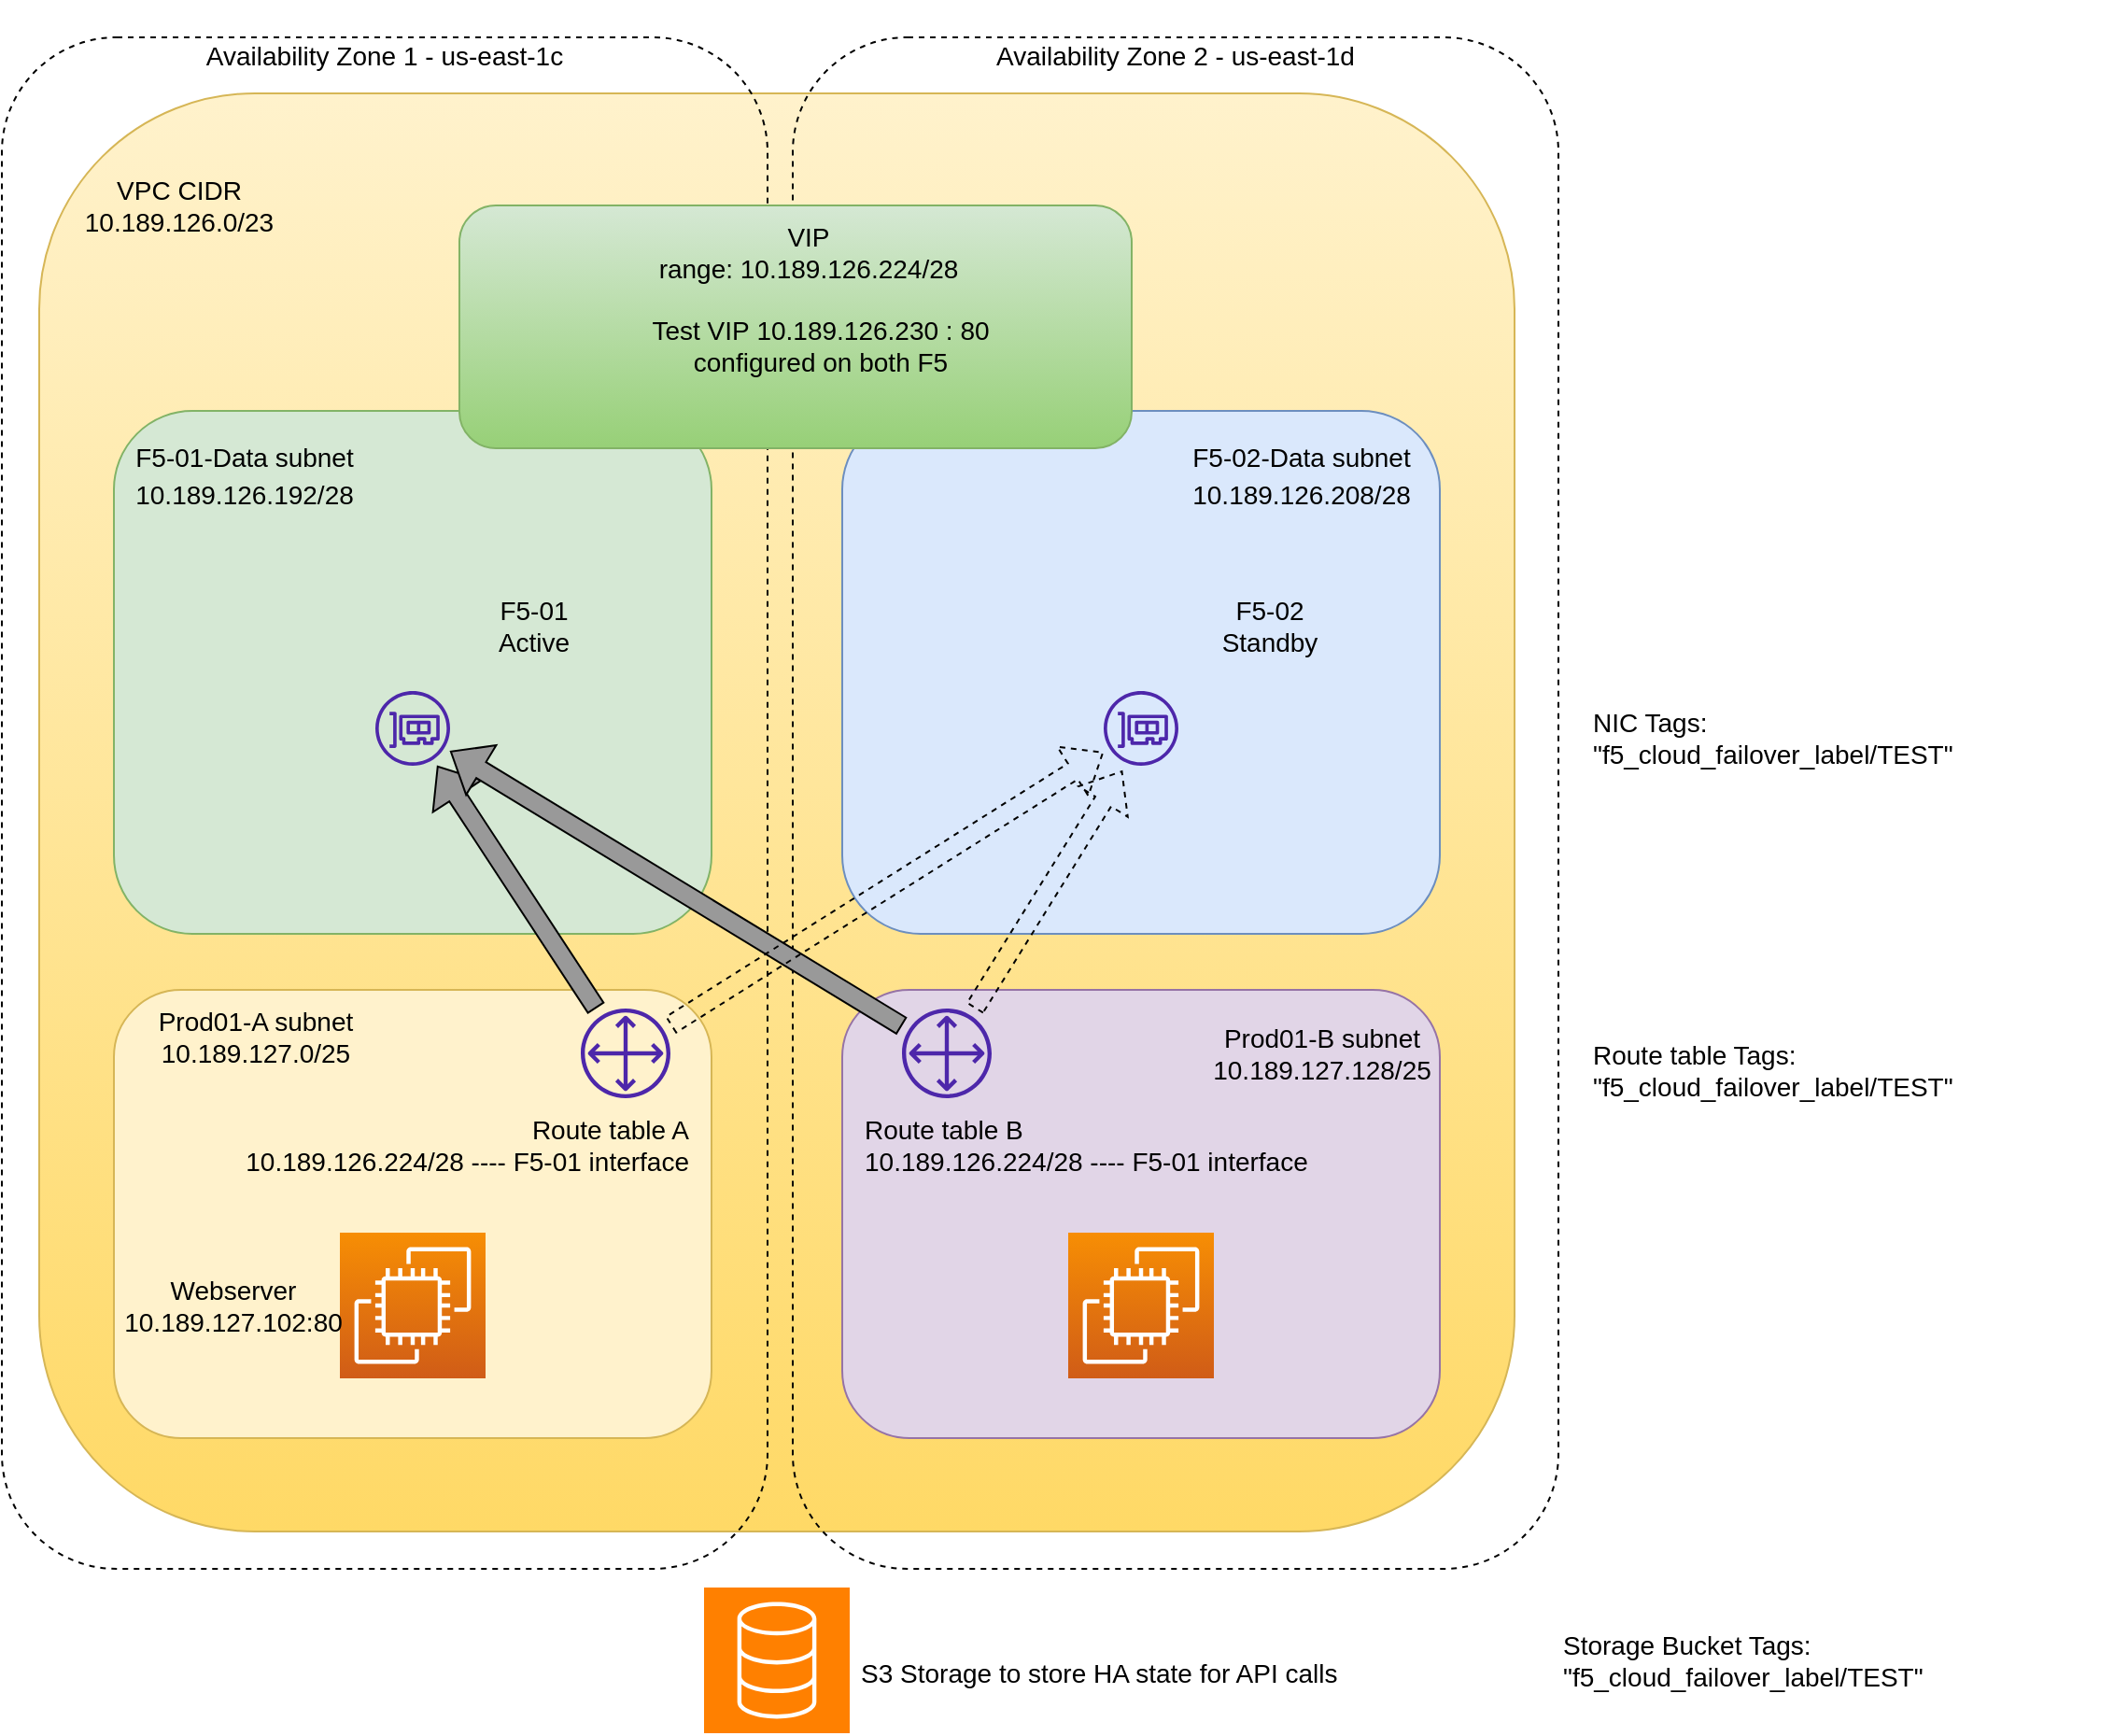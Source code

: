 <mxfile version="18.1.3" type="github" pages="3"><diagram id="JjJ53MiCdJxSSYkvDLQA" name="AWS"><mxGraphModel dx="1044" dy="674" grid="1" gridSize="10" guides="1" tooltips="1" connect="1" arrows="1" fold="1" page="1" pageScale="1" pageWidth="827" pageHeight="1169" math="0" shadow="0"><root><mxCell id="0"/><mxCell id="1" parent="0"/><mxCell id="XkcrGUVrdEuXMTp1IAu6-1" value="" style="rounded=1;whiteSpace=wrap;html=1;fillColor=#fff2cc;gradientColor=#ffd966;strokeColor=#d6b656;" parent="1" vertex="1"><mxGeometry x="110" y="140" width="790" height="770" as="geometry"/></mxCell><mxCell id="I1yan4B-u8_rGWCB0uu5-12" value="" style="rounded=1;whiteSpace=wrap;html=1;fillColor=none;gradientColor=none;dashed=1;" parent="1" vertex="1"><mxGeometry x="513.5" y="110" width="410" height="820" as="geometry"/></mxCell><mxCell id="I1yan4B-u8_rGWCB0uu5-11" value="" style="rounded=1;whiteSpace=wrap;html=1;fillColor=none;gradientColor=none;dashed=1;" parent="1" vertex="1"><mxGeometry x="90" y="110" width="410" height="820" as="geometry"/></mxCell><mxCell id="I1yan4B-u8_rGWCB0uu5-1" value="" style="rounded=1;whiteSpace=wrap;html=1;fillColor=#fff2cc;strokeColor=#d6b656;" parent="1" vertex="1"><mxGeometry x="150" y="620" width="320" height="240" as="geometry"/></mxCell><mxCell id="XkcrGUVrdEuXMTp1IAu6-2" value="" style="rounded=1;whiteSpace=wrap;html=1;fillColor=#d5e8d4;strokeColor=#82b366;" parent="1" vertex="1"><mxGeometry x="150" y="310" width="320" height="280" as="geometry"/></mxCell><mxCell id="XkcrGUVrdEuXMTp1IAu6-3" value="" style="rounded=1;whiteSpace=wrap;html=1;fillColor=#dae8fc;strokeColor=#6c8ebf;" parent="1" vertex="1"><mxGeometry x="540" y="310" width="320" height="280" as="geometry"/></mxCell><mxCell id="XkcrGUVrdEuXMTp1IAu6-24" value="" style="rounded=1;whiteSpace=wrap;html=1;fillColor=#d5e8d4;strokeColor=#82b366;gradientColor=#97d077;" parent="1" vertex="1"><mxGeometry x="335" y="200" width="360" height="130" as="geometry"/></mxCell><mxCell id="XkcrGUVrdEuXMTp1IAu6-9" value="F5-01-Data subnet" style="text;html=1;strokeColor=none;fillColor=none;align=center;verticalAlign=middle;whiteSpace=wrap;rounded=0;fontSize=14;" parent="1" vertex="1"><mxGeometry x="160" y="320" width="120" height="30" as="geometry"/></mxCell><mxCell id="XkcrGUVrdEuXMTp1IAu6-11" value="10.189.126.208/28" style="text;html=1;strokeColor=none;fillColor=none;align=center;verticalAlign=middle;whiteSpace=wrap;rounded=0;fontSize=14;" parent="1" vertex="1"><mxGeometry x="756" y="340" width="60" height="30" as="geometry"/></mxCell><mxCell id="XkcrGUVrdEuXMTp1IAu6-12" value="10.189.126.192/28" style="text;html=1;strokeColor=none;fillColor=none;align=center;verticalAlign=middle;whiteSpace=wrap;rounded=0;fontSize=14;" parent="1" vertex="1"><mxGeometry x="178" y="340" width="84" height="30" as="geometry"/></mxCell><mxCell id="XkcrGUVrdEuXMTp1IAu6-17" value="VPC CIDR&lt;br style=&quot;font-size: 14px;&quot;&gt;&lt;span style=&quot;font-size: 14px;&quot;&gt;10.189.126.0/23&lt;/span&gt;" style="text;html=1;strokeColor=none;fillColor=none;align=center;verticalAlign=middle;whiteSpace=wrap;rounded=0;fontSize=14;" parent="1" vertex="1"><mxGeometry x="130" y="170" width="110" height="60" as="geometry"/></mxCell><mxCell id="XkcrGUVrdEuXMTp1IAu6-18" value="F5-01&lt;br style=&quot;font-size: 14px;&quot;&gt;Active" style="text;html=1;strokeColor=none;fillColor=none;align=center;verticalAlign=middle;whiteSpace=wrap;rounded=0;fontSize=14;" parent="1" vertex="1"><mxGeometry x="330" y="410" width="90" height="30" as="geometry"/></mxCell><mxCell id="XkcrGUVrdEuXMTp1IAu6-19" value="F5-02&lt;br style=&quot;font-size: 14px;&quot;&gt;Standby" style="text;html=1;strokeColor=none;fillColor=none;align=center;verticalAlign=middle;whiteSpace=wrap;rounded=0;fontSize=14;" parent="1" vertex="1"><mxGeometry x="724" y="410" width="90" height="30" as="geometry"/></mxCell><mxCell id="XkcrGUVrdEuXMTp1IAu6-22" value="" style="sketch=0;points=[[0,0,0],[0.25,0,0],[0.5,0,0],[0.75,0,0],[1,0,0],[0,1,0],[0.25,1,0],[0.5,1,0],[0.75,1,0],[1,1,0],[0,0.25,0],[0,0.5,0],[0,0.75,0],[1,0.25,0],[1,0.5,0],[1,0.75,0]];outlineConnect=0;fontColor=#232F3E;gradientColor=#F78E04;gradientDirection=north;fillColor=#D05C17;strokeColor=#ffffff;dashed=0;verticalLabelPosition=bottom;verticalAlign=top;align=center;html=1;fontSize=12;fontStyle=0;aspect=fixed;shape=mxgraph.aws4.resourceIcon;resIcon=mxgraph.aws4.ec2;" parent="1" vertex="1"><mxGeometry x="271" y="750" width="78" height="78" as="geometry"/></mxCell><mxCell id="XkcrGUVrdEuXMTp1IAu6-23" value="Webserver&lt;br style=&quot;font-size: 14px;&quot;&gt;10.189.127.102:80" style="text;html=1;strokeColor=none;fillColor=none;align=center;verticalAlign=middle;whiteSpace=wrap;rounded=0;fontSize=14;" parent="1" vertex="1"><mxGeometry x="169" y="774" width="90" height="30" as="geometry"/></mxCell><mxCell id="XkcrGUVrdEuXMTp1IAu6-25" value="VIP range:&amp;nbsp;10.189.126.224/28" style="text;html=1;strokeColor=none;fillColor=none;align=center;verticalAlign=middle;whiteSpace=wrap;rounded=0;fontSize=14;" parent="1" vertex="1"><mxGeometry x="432.5" y="200" width="177.5" height="50" as="geometry"/></mxCell><mxCell id="XkcrGUVrdEuXMTp1IAu6-29" value="" style="sketch=0;outlineConnect=0;fontColor=#232F3E;gradientColor=none;fillColor=#4D27AA;strokeColor=none;dashed=0;verticalLabelPosition=bottom;verticalAlign=top;align=center;html=1;fontSize=12;fontStyle=0;aspect=fixed;pointerEvents=1;shape=mxgraph.aws4.customer_gateway;" parent="1" vertex="1"><mxGeometry x="400" y="630" width="48" height="48" as="geometry"/></mxCell><mxCell id="XkcrGUVrdEuXMTp1IAu6-30" value="" style="sketch=0;outlineConnect=0;fontColor=#232F3E;gradientColor=none;fillColor=#4D27AA;strokeColor=none;dashed=0;verticalLabelPosition=bottom;verticalAlign=top;align=center;html=1;fontSize=12;fontStyle=0;aspect=fixed;pointerEvents=1;shape=mxgraph.aws4.customer_gateway;" parent="1" vertex="1"><mxGeometry x="572" y="740" width="48" height="48" as="geometry"/></mxCell><mxCell id="XkcrGUVrdEuXMTp1IAu6-31" value="" style="sketch=0;outlineConnect=0;fontColor=#232F3E;gradientColor=none;fillColor=#4D27AA;strokeColor=none;dashed=0;verticalLabelPosition=bottom;verticalAlign=top;align=center;html=1;fontSize=12;fontStyle=0;aspect=fixed;pointerEvents=1;shape=mxgraph.aws4.elastic_network_interface;" parent="1" vertex="1"><mxGeometry x="290" y="460" width="40" height="40" as="geometry"/></mxCell><mxCell id="XkcrGUVrdEuXMTp1IAu6-32" value="" style="sketch=0;outlineConnect=0;fontColor=#232F3E;gradientColor=none;fillColor=#4D27AA;strokeColor=none;dashed=0;verticalLabelPosition=bottom;verticalAlign=top;align=center;html=1;fontSize=12;fontStyle=0;aspect=fixed;pointerEvents=1;shape=mxgraph.aws4.elastic_network_interface;" parent="1" vertex="1"><mxGeometry x="680" y="460" width="40" height="40" as="geometry"/></mxCell><mxCell id="I1yan4B-u8_rGWCB0uu5-2" value="" style="rounded=1;whiteSpace=wrap;html=1;fillColor=#e1d5e7;strokeColor=#9673a6;" parent="1" vertex="1"><mxGeometry x="540" y="620" width="320" height="240" as="geometry"/></mxCell><mxCell id="XkcrGUVrdEuXMTp1IAu6-34" value="" style="shape=flexArrow;endArrow=classic;html=1;rounded=0;fillColor=#999999;strokeColor=default;" parent="1" source="XkcrGUVrdEuXMTp1IAu6-29" target="XkcrGUVrdEuXMTp1IAu6-31" edge="1"><mxGeometry width="50" height="50" relative="1" as="geometry"><mxPoint x="280" y="585" as="sourcePoint"/><mxPoint x="330" y="535" as="targetPoint"/></mxGeometry></mxCell><mxCell id="XkcrGUVrdEuXMTp1IAu6-35" value="&lt;div style=&quot;font-size: 14px;&quot;&gt;&lt;span style=&quot;background-color: initial; font-size: 14px;&quot;&gt;Route table B&lt;/span&gt;&lt;/div&gt;&lt;div style=&quot;font-size: 14px;&quot;&gt;&lt;span style=&quot;background-color: initial; font-size: 14px;&quot;&gt;10.189.126.224/28&amp;nbsp;---- F5-01 interface&lt;/span&gt;&lt;/div&gt;" style="text;html=1;strokeColor=none;fillColor=none;align=left;verticalAlign=middle;whiteSpace=wrap;rounded=0;fontSize=14;" parent="1" vertex="1"><mxGeometry x="550" y="688" width="250" height="30" as="geometry"/></mxCell><mxCell id="XkcrGUVrdEuXMTp1IAu6-36" value="" style="shape=flexArrow;endArrow=classic;html=1;rounded=0;fillColor=#999999;strokeColor=default;" parent="1" source="I1yan4B-u8_rGWCB0uu5-6" target="XkcrGUVrdEuXMTp1IAu6-31" edge="1"><mxGeometry width="50" height="50" relative="1" as="geometry"><mxPoint x="460" y="605" as="sourcePoint"/><mxPoint x="484.286" y="520" as="targetPoint"/></mxGeometry></mxCell><mxCell id="XkcrGUVrdEuXMTp1IAu6-37" value="Test VIP&amp;nbsp;10.189.126.230 : 80&lt;br style=&quot;font-size: 14px;&quot;&gt;configured on both F5" style="text;html=1;strokeColor=none;fillColor=none;align=center;verticalAlign=middle;whiteSpace=wrap;rounded=0;fontSize=14;" parent="1" vertex="1"><mxGeometry x="437" y="260" width="183" height="30" as="geometry"/></mxCell><mxCell id="I1yan4B-u8_rGWCB0uu5-3" value="" style="sketch=0;points=[[0,0,0],[0.25,0,0],[0.5,0,0],[0.75,0,0],[1,0,0],[0,1,0],[0.25,1,0],[0.5,1,0],[0.75,1,0],[1,1,0],[0,0.25,0],[0,0.5,0],[0,0.75,0],[1,0.25,0],[1,0.5,0],[1,0.75,0]];outlineConnect=0;fontColor=#232F3E;gradientColor=#F78E04;gradientDirection=north;fillColor=#D05C17;strokeColor=#ffffff;dashed=0;verticalLabelPosition=bottom;verticalAlign=top;align=center;html=1;fontSize=12;fontStyle=0;aspect=fixed;shape=mxgraph.aws4.resourceIcon;resIcon=mxgraph.aws4.ec2;" parent="1" vertex="1"><mxGeometry x="661" y="750" width="78" height="78" as="geometry"/></mxCell><mxCell id="I1yan4B-u8_rGWCB0uu5-5" value="&lt;span style=&quot;font-size: 14px;&quot;&gt;Prod01-A subnet&lt;br style=&quot;font-size: 14px;&quot;&gt;10.189.127.0/25&lt;/span&gt;" style="text;html=1;strokeColor=none;fillColor=none;align=center;verticalAlign=middle;whiteSpace=wrap;rounded=0;fontSize=14;" parent="1" vertex="1"><mxGeometry x="172" y="630" width="108" height="30" as="geometry"/></mxCell><mxCell id="I1yan4B-u8_rGWCB0uu5-6" value="" style="sketch=0;outlineConnect=0;fontColor=#232F3E;gradientColor=none;fillColor=#4D27AA;strokeColor=none;dashed=0;verticalLabelPosition=bottom;verticalAlign=top;align=center;html=1;fontSize=12;fontStyle=0;aspect=fixed;pointerEvents=1;shape=mxgraph.aws4.customer_gateway;" parent="1" vertex="1"><mxGeometry x="572" y="630" width="48" height="48" as="geometry"/></mxCell><mxCell id="I1yan4B-u8_rGWCB0uu5-7" value="&lt;div style=&quot;font-size: 14px;&quot;&gt;&lt;span style=&quot;background-color: initial; font-size: 14px;&quot;&gt;Route table A&lt;/span&gt;&lt;/div&gt;&lt;div style=&quot;font-size: 14px;&quot;&gt;&lt;span style=&quot;background-color: initial; font-size: 14px;&quot;&gt;10.189.126.224/28&amp;nbsp;---- F5-01 interface&lt;/span&gt;&lt;/div&gt;" style="text;html=1;strokeColor=none;fillColor=none;align=right;verticalAlign=middle;whiteSpace=wrap;rounded=0;fontSize=14;" parent="1" vertex="1"><mxGeometry x="220" y="688" width="240" height="30" as="geometry"/></mxCell><mxCell id="I1yan4B-u8_rGWCB0uu5-8" value="&lt;span style=&quot;font-size: 14px;&quot;&gt;Prod01-B subnet&lt;br style=&quot;font-size: 14px;&quot;&gt;10.189.127.128/25&lt;/span&gt;" style="text;html=1;strokeColor=none;fillColor=none;align=center;verticalAlign=middle;whiteSpace=wrap;rounded=0;fontSize=14;" parent="1" vertex="1"><mxGeometry x="748" y="639" width="98" height="30" as="geometry"/></mxCell><mxCell id="I1yan4B-u8_rGWCB0uu5-9" value="" style="sketch=0;points=[[0,0,0],[0.25,0,0],[0.5,0,0],[0.75,0,0],[1,0,0],[0,1,0],[0.25,1,0],[0.5,1,0],[0.75,1,0],[1,1,0],[0,0.25,0],[0,0.5,0],[0,0.75,0],[1,0.25,0],[1,0.5,0],[1,0.75,0]];outlineConnect=0;fontColor=#232F3E;gradientColor=none;gradientDirection=north;fillColor=#FF8000;strokeColor=#ffffff;dashed=0;verticalLabelPosition=bottom;verticalAlign=top;align=center;html=1;fontSize=12;fontStyle=0;aspect=fixed;shape=mxgraph.aws4.resourceIcon;resIcon=mxgraph.aws4.database;" parent="1" vertex="1"><mxGeometry x="466" y="940" width="78" height="78" as="geometry"/></mxCell><mxCell id="I1yan4B-u8_rGWCB0uu5-10" value="S3 Storage to store HA state for API calls" style="text;strokeColor=none;fillColor=none;align=left;verticalAlign=middle;spacingLeft=4;spacingRight=4;overflow=hidden;points=[[0,0.5],[1,0.5]];portConstraint=eastwest;rotatable=0;fontSize=14;" parent="1" vertex="1"><mxGeometry x="544" y="970" width="290" height="30" as="geometry"/></mxCell><mxCell id="I1yan4B-u8_rGWCB0uu5-13" value="Availability Zone 1 - us-east-1c" style="text;html=1;strokeColor=none;fillColor=none;align=center;verticalAlign=middle;whiteSpace=wrap;rounded=0;fontSize=14;" parent="1" vertex="1"><mxGeometry x="185" y="90" width="220" height="60" as="geometry"/></mxCell><mxCell id="I1yan4B-u8_rGWCB0uu5-14" value="Availability Zone 2 - us-east-1d" style="text;html=1;strokeColor=none;fillColor=none;align=center;verticalAlign=middle;whiteSpace=wrap;rounded=0;fontSize=14;" parent="1" vertex="1"><mxGeometry x="615" y="90" width="207" height="60" as="geometry"/></mxCell><mxCell id="I1yan4B-u8_rGWCB0uu5-18" value="NIC Tags:&lt;br style=&quot;font-size: 14px;&quot;&gt;&lt;span style=&quot;font-size: 14px;&quot;&gt;&quot;f5_cloud_failover_label/TEST&quot;&lt;/span&gt;" style="text;html=1;strokeColor=none;fillColor=none;align=left;verticalAlign=middle;whiteSpace=wrap;rounded=0;dashed=1;fontSize=14;" parent="1" vertex="1"><mxGeometry x="940" y="470" width="280" height="30" as="geometry"/></mxCell><mxCell id="I1yan4B-u8_rGWCB0uu5-19" value="Route table Tags:&lt;br style=&quot;font-size: 14px;&quot;&gt;&lt;span style=&quot;font-size: 14px;&quot;&gt;&quot;f5_cloud_failover_label/TEST&quot;&lt;/span&gt;" style="text;html=1;strokeColor=none;fillColor=none;align=left;verticalAlign=middle;whiteSpace=wrap;rounded=0;dashed=1;fontSize=14;" parent="1" vertex="1"><mxGeometry x="940" y="648" width="280" height="30" as="geometry"/></mxCell><mxCell id="I1yan4B-u8_rGWCB0uu5-20" value="Storage Bucket Tags:&lt;br style=&quot;font-size: 14px;&quot;&gt;&lt;span style=&quot;font-size: 14px;&quot;&gt;&quot;f5_cloud_failover_label/TEST&quot;&lt;/span&gt;" style="text;html=1;strokeColor=none;fillColor=none;align=left;verticalAlign=middle;whiteSpace=wrap;rounded=0;dashed=1;fontSize=14;" parent="1" vertex="1"><mxGeometry x="923.5" y="964" width="280" height="30" as="geometry"/></mxCell><mxCell id="I1yan4B-u8_rGWCB0uu5-21" value="F5-02-Data subnet" style="text;html=1;strokeColor=none;fillColor=none;align=center;verticalAlign=middle;whiteSpace=wrap;rounded=0;fontSize=14;" parent="1" vertex="1"><mxGeometry x="726" y="320" width="120" height="30" as="geometry"/></mxCell><mxCell id="I1yan4B-u8_rGWCB0uu5-25" value="" style="shape=flexArrow;endArrow=classic;html=1;rounded=0;fontSize=14;dashed=1;" parent="1" source="XkcrGUVrdEuXMTp1IAu6-29" target="XkcrGUVrdEuXMTp1IAu6-32" edge="1"><mxGeometry width="50" height="50" relative="1" as="geometry"><mxPoint x="1230" y="400" as="sourcePoint"/><mxPoint x="1110" y="250" as="targetPoint"/></mxGeometry></mxCell><mxCell id="I1yan4B-u8_rGWCB0uu5-26" value="" style="shape=flexArrow;endArrow=classic;html=1;rounded=0;fontSize=14;dashed=1;" parent="1" source="I1yan4B-u8_rGWCB0uu5-6" edge="1"><mxGeometry width="50" height="50" relative="1" as="geometry"><mxPoint x="458" y="648.87" as="sourcePoint"/><mxPoint x="690.0" y="502.608" as="targetPoint"/></mxGeometry></mxCell><mxCell id="BHuWnp8KRc73Tse2x_lW-1" value="" style="shape=image;verticalLabelPosition=bottom;labelBackgroundColor=default;verticalAlign=top;aspect=fixed;imageAspect=0;image=https://www.f5.com/content/dam/f5-com/global-assets/default-ogimage.png;" parent="1" vertex="1"><mxGeometry x="273.5" y="386" width="73" height="73" as="geometry"/></mxCell><mxCell id="BHuWnp8KRc73Tse2x_lW-2" value="" style="shape=image;verticalLabelPosition=bottom;labelBackgroundColor=default;verticalAlign=top;aspect=fixed;imageAspect=0;image=https://www.f5.com/content/dam/f5-com/global-assets/default-ogimage.png;" parent="1" vertex="1"><mxGeometry x="663.5" y="386" width="73" height="73" as="geometry"/></mxCell></root></mxGraphModel></diagram><diagram id="hI25qNYjYIc_jtpNRhFW" name="Azure"><mxGraphModel dx="1044" dy="674" grid="1" gridSize="10" guides="1" tooltips="1" connect="1" arrows="1" fold="1" page="1" pageScale="1" pageWidth="827" pageHeight="1169" math="0" shadow="0"><root><mxCell id="0"/><mxCell id="1" parent="0"/><mxCell id="PklhptQBcFICPBn2Rz44-1" value="" style="rounded=1;whiteSpace=wrap;html=1;fillColor=#fff2cc;strokeColor=#d6b656;" parent="1" vertex="1"><mxGeometry x="40" y="80" width="1010" height="730" as="geometry"/></mxCell><mxCell id="PklhptQBcFICPBn2Rz44-3" value="" style="aspect=fixed;html=1;points=[];align=center;image;fontSize=12;image=img/lib/azure2/networking/Virtual_Networks.svg;" parent="1" vertex="1"><mxGeometry x="90" y="100" width="67" height="40" as="geometry"/></mxCell><mxCell id="PklhptQBcFICPBn2Rz44-9" value="" style="rounded=1;whiteSpace=wrap;html=1;fillColor=#b0e3e6;strokeColor=#0e8088;" parent="1" vertex="1"><mxGeometry x="130" y="170" width="815" height="210" as="geometry"/></mxCell><mxCell id="PklhptQBcFICPBn2Rz44-10" value="" style="rounded=1;whiteSpace=wrap;html=1;fillColor=#f5f5f5;gradientColor=#E0E0E0;strokeColor=#666666;" parent="1" vertex="1"><mxGeometry x="130" y="390" width="815" height="80" as="geometry"/></mxCell><mxCell id="PklhptQBcFICPBn2Rz44-14" value="" style="rounded=1;whiteSpace=wrap;html=1;dashed=1;fillColor=none;dashPattern=1 4;" parent="1" vertex="1"><mxGeometry x="590" y="30" width="124.49" height="490" as="geometry"/></mxCell><mxCell id="PklhptQBcFICPBn2Rz44-13" value="" style="rounded=1;whiteSpace=wrap;html=1;dashed=1;fillColor=none;dashPattern=1 4;" parent="1" vertex="1"><mxGeometry x="370" y="30" width="124.49" height="490" as="geometry"/></mxCell><mxCell id="PklhptQBcFICPBn2Rz44-11" value="" style="aspect=fixed;html=1;points=[];align=center;image;fontSize=12;image=img/lib/azure2/networking/Network_Interfaces.svg;" parent="1" vertex="1"><mxGeometry x="629.57" y="310" width="45.33" height="40" as="geometry"/></mxCell><mxCell id="PklhptQBcFICPBn2Rz44-12" value="" style="aspect=fixed;html=1;points=[];align=center;image;fontSize=12;image=img/lib/azure2/networking/Network_Interfaces.svg;" parent="1" vertex="1"><mxGeometry x="411.82" y="310" width="45.33" height="40" as="geometry"/></mxCell><mxCell id="PklhptQBcFICPBn2Rz44-4" value="" style="aspect=fixed;html=1;points=[];align=center;image;fontSize=12;image=img/lib/azure2/networking/Network_Security_Groups.svg;" parent="1" vertex="1"><mxGeometry x="888" y="302" width="56.0" height="68" as="geometry"/></mxCell><mxCell id="PklhptQBcFICPBn2Rz44-15" value="" style="aspect=fixed;html=1;points=[];align=center;image;fontSize=12;image=img/lib/azure2/networking/Network_Security_Groups.svg;" parent="1" vertex="1"><mxGeometry x="888" y="399" width="56.0" height="68" as="geometry"/></mxCell><mxCell id="PklhptQBcFICPBn2Rz44-6" value="" style="aspect=fixed;html=1;points=[];align=center;image;fontSize=12;image=img/lib/azure2/networking/Route_Tables.svg;" parent="1" vertex="1"><mxGeometry x="824" y="305" width="64" height="62" as="geometry"/></mxCell><mxCell id="PklhptQBcFICPBn2Rz44-16" value="" style="aspect=fixed;html=1;points=[];align=center;image;fontSize=12;image=img/lib/azure2/networking/Route_Tables.svg;" parent="1" vertex="1"><mxGeometry x="827" y="399" width="64" height="62" as="geometry"/></mxCell><mxCell id="PklhptQBcFICPBn2Rz44-17" value="" style="rounded=1;whiteSpace=wrap;html=1;fillColor=#f8cecc;strokeColor=#b85450;" parent="1" vertex="1"><mxGeometry x="137.5" y="640" width="815" height="120" as="geometry"/></mxCell><mxCell id="PklhptQBcFICPBn2Rz44-18" value="" style="aspect=fixed;html=1;points=[];align=center;image;fontSize=12;image=img/lib/azure2/compute/Virtual_Machine.svg;" parent="1" vertex="1"><mxGeometry x="421.63" y="670" width="69" height="64" as="geometry"/></mxCell><mxCell id="PklhptQBcFICPBn2Rz44-19" value="" style="aspect=fixed;html=1;points=[];align=center;image;fontSize=12;image=img/lib/azure2/compute/Virtual_Machine.svg;" parent="1" vertex="1"><mxGeometry x="511.63" y="670" width="69" height="64" as="geometry"/></mxCell><mxCell id="PklhptQBcFICPBn2Rz44-20" value="" style="aspect=fixed;html=1;points=[];align=center;image;fontSize=12;image=img/lib/azure2/compute/Virtual_Machine.svg;" parent="1" vertex="1"><mxGeometry x="599.37" y="670" width="69" height="64" as="geometry"/></mxCell><mxCell id="PklhptQBcFICPBn2Rz44-21" value="" style="shape=image;verticalLabelPosition=bottom;labelBackgroundColor=default;verticalAlign=top;aspect=fixed;imageAspect=0;image=https://www.f5.com/content/dam/f5-com/global-assets/default-ogimage.png;" parent="1" vertex="1"><mxGeometry x="397.99" y="350" width="73" height="73" as="geometry"/></mxCell><mxCell id="-je6tUQaVsPh2aNhVU5X-2" value="" style="shape=image;verticalLabelPosition=bottom;labelBackgroundColor=default;verticalAlign=top;aspect=fixed;imageAspect=0;image=https://www.f5.com/content/dam/f5-com/global-assets/default-ogimage.png;" parent="1" vertex="1"><mxGeometry x="615.74" y="350" width="73" height="73" as="geometry"/></mxCell><UserObject label="VNET CIDR 10.224.0.0/18" id="-je6tUQaVsPh2aNhVU5X-3"><mxCell style="text;whiteSpace=wrap;html=1;fontSize=15;" parent="1" vertex="1"><mxGeometry x="170" y="90" width="100" height="30" as="geometry"/></mxCell></UserObject><mxCell id="eCJ4uZXQeptU8sqfz4Fu-4" value="F5 data subnet 10.224.2.0/24" style="text;html=1;strokeColor=none;fillColor=none;align=center;verticalAlign=middle;whiteSpace=wrap;rounded=0;fontFamily=Helvetica;fontSize=15;fontColor=default;" parent="1" vertex="1"><mxGeometry x="130" y="340" width="220" height="30" as="geometry"/></mxCell><mxCell id="eCJ4uZXQeptU8sqfz4Fu-5" value="F5 mgmt subnet 10.224.4.0/28" style="text;html=1;strokeColor=none;fillColor=none;align=center;verticalAlign=middle;whiteSpace=wrap;rounded=0;fontFamily=Helvetica;fontSize=15;fontColor=default;" parent="1" vertex="1"><mxGeometry x="132.66" y="430" width="220" height="30" as="geometry"/></mxCell><mxCell id="eCJ4uZXQeptU8sqfz4Fu-6" value="" style="aspect=fixed;html=1;points=[];align=center;image;fontSize=12;image=img/lib/azure2/networking/Network_Interfaces.svg;" parent="1" vertex="1"><mxGeometry x="352.66" y="400" width="45.33" height="40" as="geometry"/></mxCell><mxCell id="_lItmaTL9-4JwaUc35xc-8" value="" style="rounded=0;whiteSpace=wrap;html=1;dashed=1;fontFamily=Helvetica;fontSize=15;fillColor=#fff2cc;strokeColor=#000000;" parent="1" vertex="1"><mxGeometry x="494.49" y="390" width="95.51" height="80" as="geometry"/></mxCell><mxCell id="eCJ4uZXQeptU8sqfz4Fu-7" value="" style="aspect=fixed;html=1;points=[];align=center;image;fontSize=12;image=img/lib/azure2/networking/Network_Interfaces.svg;" parent="1" vertex="1"><mxGeometry x="688.74" y="400" width="45.33" height="40" as="geometry"/></mxCell><mxCell id="eCJ4uZXQeptU8sqfz4Fu-8" value="Availability Zone 1" style="text;html=1;strokeColor=none;fillColor=none;align=center;verticalAlign=middle;whiteSpace=wrap;rounded=0;fontFamily=Helvetica;fontSize=15;fontColor=default;" parent="1" vertex="1"><mxGeometry x="399.33" y="40" width="60" height="30" as="geometry"/></mxCell><mxCell id="eCJ4uZXQeptU8sqfz4Fu-9" value="Availability Zone 3" style="text;html=1;strokeColor=none;fillColor=none;align=center;verticalAlign=middle;whiteSpace=wrap;rounded=0;fontFamily=Helvetica;fontSize=15;fontColor=default;" parent="1" vertex="1"><mxGeometry x="623.04" y="40" width="60" height="30" as="geometry"/></mxCell><mxCell id="PklhptQBcFICPBn2Rz44-2" value="" style="aspect=fixed;html=1;points=[];align=center;image;fontSize=12;image=img/lib/azure2/networking/Load_Balancers.svg;" parent="1" vertex="1"><mxGeometry x="509" y="180" width="72" height="72" as="geometry"/></mxCell><mxCell id="eCJ4uZXQeptU8sqfz4Fu-10" value="" style="shape=image;verticalLabelPosition=bottom;labelBackgroundColor=default;verticalAlign=top;aspect=fixed;imageAspect=0;image=https://www.edureka.co/blog/wp-content/uploads/2017/08/Sunet-Azure-Virtual-Networks-Edureka.png;" parent="1" vertex="1"><mxGeometry x="150" y="650" width="36.91" height="20" as="geometry"/></mxCell><mxCell id="eCJ4uZXQeptU8sqfz4Fu-11" value="App server subnet 10.224.16.0/20" style="text;html=1;strokeColor=none;fillColor=none;align=center;verticalAlign=middle;whiteSpace=wrap;rounded=0;fontFamily=Helvetica;fontSize=15;fontColor=default;" parent="1" vertex="1"><mxGeometry x="140" y="670" width="230" height="30" as="geometry"/></mxCell><mxCell id="eCJ4uZXQeptU8sqfz4Fu-12" value="" style="aspect=fixed;html=1;points=[];align=center;image;fontSize=12;image=img/lib/azure2/networking/Route_Tables.svg;" parent="1" vertex="1"><mxGeometry x="824" y="666" width="64" height="62" as="geometry"/></mxCell><mxCell id="_lItmaTL9-4JwaUc35xc-5" value="" style="shape=flexArrow;endArrow=classic;html=1;rounded=0;fillColor=#999999;strokeColor=default;entryX=0.142;entryY=-0.007;entryDx=0;entryDy=0;entryPerimeter=0;" parent="1" source="PklhptQBcFICPBn2Rz44-12" target="PklhptQBcFICPBn2Rz44-19" edge="1"><mxGeometry width="50" height="50" relative="1" as="geometry"><mxPoint x="556.231" y="520" as="sourcePoint"/><mxPoint x="434" y="890" as="targetPoint"/><Array as="points"><mxPoint x="520" y="350"/></Array></mxGeometry></mxCell><mxCell id="eCJ4uZXQeptU8sqfz4Fu-13" value="" style="aspect=fixed;html=1;points=[];align=center;image;fontSize=12;image=img/lib/azure2/networking/Network_Security_Groups.svg;" parent="1" vertex="1"><mxGeometry x="888" y="666" width="56.0" height="68" as="geometry"/></mxCell><mxCell id="bwlK2DcRv4WwbocRutf1-1" value="" style="shape=flexArrow;endArrow=classic;html=1;rounded=0;fillColor=#999999;strokeColor=default;" parent="1" source="PklhptQBcFICPBn2Rz44-2" target="PklhptQBcFICPBn2Rz44-12" edge="1"><mxGeometry width="50" height="50" relative="1" as="geometry"><mxPoint x="408.276" y="630" as="sourcePoint"/><mxPoint x="323.103" y="500" as="targetPoint"/></mxGeometry></mxCell><mxCell id="JCf0XoRaHrklfI4Nkm0z-1" value="" style="shape=flexArrow;endArrow=classic;html=1;rounded=0;fontSize=14;dashed=1;" parent="1" source="PklhptQBcFICPBn2Rz44-2" target="PklhptQBcFICPBn2Rz44-11" edge="1"><mxGeometry width="50" height="50" relative="1" as="geometry"><mxPoint x="448" y="638.87" as="sourcePoint"/><mxPoint x="680.0" y="492.608" as="targetPoint"/></mxGeometry></mxCell><mxCell id="_lItmaTL9-4JwaUc35xc-1" value="Active F5" style="text;html=1;strokeColor=none;fillColor=none;align=center;verticalAlign=middle;whiteSpace=wrap;rounded=0;fontFamily=Helvetica;fontSize=15;fontColor=default;" parent="1" vertex="1"><mxGeometry x="404.49" y="431" width="60" height="30" as="geometry"/></mxCell><mxCell id="_lItmaTL9-4JwaUc35xc-2" value="Standby F5" style="text;html=1;strokeColor=none;fillColor=none;align=center;verticalAlign=middle;whiteSpace=wrap;rounded=0;fontFamily=Helvetica;fontSize=15;fontColor=default;" parent="1" vertex="1"><mxGeometry x="622.24" y="430" width="60" height="30" as="geometry"/></mxCell><mxCell id="_lItmaTL9-4JwaUc35xc-3" value="" style="aspect=fixed;html=1;points=[];align=center;image;fontSize=12;image=img/lib/azure2/networking/Virtual_Networks.svg;" parent="1" vertex="1"><mxGeometry x="140" y="180" width="33.5" height="20" as="geometry"/></mxCell><mxCell id="_lItmaTL9-4JwaUc35xc-4" value="" style="aspect=fixed;html=1;points=[];align=center;image;fontSize=12;image=img/lib/azure2/networking/Virtual_Networks.svg;" parent="1" vertex="1"><mxGeometry x="140" y="399" width="33.5" height="20" as="geometry"/></mxCell><mxCell id="_lItmaTL9-4JwaUc35xc-6" value="" style="shape=flexArrow;endArrow=classic;html=1;rounded=0;fontSize=14;dashed=1;entryX=0.764;entryY=-0.025;entryDx=0;entryDy=0;entryPerimeter=0;" parent="1" source="PklhptQBcFICPBn2Rz44-11" target="PklhptQBcFICPBn2Rz44-19" edge="1"><mxGeometry width="50" height="50" relative="1" as="geometry"><mxPoint x="599.374" y="556" as="sourcePoint"/><mxPoint x="610" y="860" as="targetPoint"/><Array as="points"><mxPoint x="560" y="350"/></Array></mxGeometry></mxCell><mxCell id="_lItmaTL9-4JwaUc35xc-7" value="" style="shape=flexArrow;endArrow=classic;html=1;rounded=0;fillColor=#999999;strokeColor=default;entryX=0.5;entryY=0;entryDx=0;entryDy=0;entryPerimeter=0;" parent="1" target="_lItmaTL9-4JwaUc35xc-19" edge="1"><mxGeometry width="50" height="50" relative="1" as="geometry"><mxPoint x="545" y="30" as="sourcePoint"/><mxPoint x="545" y="130" as="targetPoint"/></mxGeometry></mxCell><mxCell id="_lItmaTL9-4JwaUc35xc-12" value="" style="aspect=fixed;html=1;points=[];align=center;image;fontSize=12;image=img/lib/azure2/networking/Route_Tables.svg;" parent="1" vertex="1"><mxGeometry x="90" y="830" width="64" height="62" as="geometry"/></mxCell><mxCell id="_lItmaTL9-4JwaUc35xc-13" value="" style="aspect=fixed;html=1;points=[];align=center;image;fontSize=12;image=img/lib/azure2/networking/Network_Security_Groups.svg;" parent="1" vertex="1"><mxGeometry x="314" y="840" width="56.0" height="68" as="geometry"/></mxCell><mxCell id="_lItmaTL9-4JwaUc35xc-14" value="" style="aspect=fixed;html=1;points=[];align=center;image;fontSize=12;image=img/lib/azure2/networking/Network_Interfaces.svg;" parent="1" vertex="1"><mxGeometry x="800" y="845.5" width="45.33" height="40" as="geometry"/></mxCell><mxCell id="_lItmaTL9-4JwaUc35xc-15" value="Route table" style="text;html=1;strokeColor=none;fillColor=none;align=center;verticalAlign=middle;whiteSpace=wrap;rounded=0;dashed=1;fontFamily=Helvetica;fontSize=17;fontColor=default;" parent="1" vertex="1"><mxGeometry x="160" y="850" width="100" height="30" as="geometry"/></mxCell><mxCell id="_lItmaTL9-4JwaUc35xc-16" value="Network Security Group" style="text;html=1;strokeColor=none;fillColor=none;align=center;verticalAlign=middle;whiteSpace=wrap;rounded=0;dashed=1;fontFamily=Helvetica;fontSize=17;fontColor=default;" parent="1" vertex="1"><mxGeometry x="370.99" y="850" width="100" height="30" as="geometry"/></mxCell><mxCell id="_lItmaTL9-4JwaUc35xc-17" value="Network interface" style="text;html=1;strokeColor=none;fillColor=none;align=center;verticalAlign=middle;whiteSpace=wrap;rounded=0;dashed=1;fontFamily=Helvetica;fontSize=17;fontColor=default;" parent="1" vertex="1"><mxGeometry x="845" y="850" width="100" height="30" as="geometry"/></mxCell><mxCell id="_lItmaTL9-4JwaUc35xc-18" value="Azure Load Balancer" style="text;html=1;strokeColor=none;fillColor=none;align=center;verticalAlign=middle;whiteSpace=wrap;rounded=0;dashed=1;fontFamily=Helvetica;fontSize=17;fontColor=default;" parent="1" vertex="1"><mxGeometry x="434.49" y="170" width="60" height="70" as="geometry"/></mxCell><mxCell id="_lItmaTL9-4JwaUc35xc-19" value="" style="aspect=fixed;html=1;points=[];align=center;image;fontSize=12;image=img/lib/azure2/networking/Public_IP_Addresses.svg;dashed=1;fontFamily=Helvetica;fontColor=default;strokeColor=#000000;fillColor=none;gradientColor=#E0E0E0;" parent="1" vertex="1"><mxGeometry x="526.25" y="150" width="37.5" height="30" as="geometry"/></mxCell><mxCell id="_lItmaTL9-4JwaUc35xc-20" value="" style="aspect=fixed;html=1;points=[];align=center;image;fontSize=12;image=img/lib/azure2/networking/Public_IP_Addresses.svg;dashed=1;fontFamily=Helvetica;fontColor=default;strokeColor=#000000;fillColor=none;gradientColor=#E0E0E0;" parent="1" vertex="1"><mxGeometry x="531.87" y="840" width="58.13" height="46.5" as="geometry"/></mxCell><mxCell id="_lItmaTL9-4JwaUc35xc-23" value="Azure LB Frontend IP" style="text;html=1;strokeColor=none;fillColor=none;align=center;verticalAlign=middle;whiteSpace=wrap;rounded=0;dashed=1;fontFamily=Helvetica;fontSize=17;fontColor=default;" parent="1" vertex="1"><mxGeometry x="599.37" y="846" width="100" height="30" as="geometry"/></mxCell></root></mxGraphModel></diagram><diagram id="UzFh-Jwz4d5HDnWTBmGX" name="Test"><mxGraphModel dx="1044" dy="1843" grid="1" gridSize="10" guides="1" tooltips="1" connect="1" arrows="1" fold="1" page="1" pageScale="1" pageWidth="827" pageHeight="1169" math="0" shadow="0"><root><mxCell id="0"/><mxCell id="1" parent="0"/><mxCell id="na68_m7GmbSVGsaiQTJo-16" value="" style="rounded=1;whiteSpace=wrap;html=1;" parent="1" vertex="1"><mxGeometry x="70" y="-20" width="890" height="780" as="geometry"/></mxCell><mxCell id="na68_m7GmbSVGsaiQTJo-1" value="" style="rounded=1;whiteSpace=wrap;html=1;fillColor=#d5e8d4;strokeColor=#82b366;" parent="1" vertex="1"><mxGeometry x="150" y="310" width="320" height="230" as="geometry"/></mxCell><mxCell id="na68_m7GmbSVGsaiQTJo-2" value="" style="rounded=1;whiteSpace=wrap;html=1;fillColor=#dae8fc;strokeColor=#6c8ebf;" parent="1" vertex="1"><mxGeometry x="540" y="310" width="320" height="230" as="geometry"/></mxCell><mxCell id="na68_m7GmbSVGsaiQTJo-3" value="" style="sketch=0;points=[[0,0,0],[0.25,0,0],[0.5,0,0],[0.75,0,0],[1,0,0],[0,1,0],[0.25,1,0],[0.5,1,0],[0.75,1,0],[1,1,0],[0,0.25,0],[0,0.5,0],[0,0.75,0],[1,0.25,0],[1,0.5,0],[1,0.75,0]];outlineConnect=0;fontColor=#232F3E;gradientColor=#945DF2;gradientDirection=north;fillColor=#5A30B5;strokeColor=#ffffff;dashed=0;verticalLabelPosition=bottom;verticalAlign=top;align=center;html=1;fontSize=12;fontStyle=0;aspect=fixed;shape=mxgraph.aws4.resourceIcon;resIcon=mxgraph.aws4.elastic_load_balancing;" parent="1" vertex="1"><mxGeometry x="462" y="100" width="78" height="78" as="geometry"/></mxCell><mxCell id="na68_m7GmbSVGsaiQTJo-4" value="" style="sketch=0;points=[[0,0,0],[0.25,0,0],[0.5,0,0],[0.75,0,0],[1,0,0],[0,1,0],[0.25,1,0],[0.5,1,0],[0.75,1,0],[1,1,0],[0,0.25,0],[0,0.5,0],[0,0.75,0],[1,0.25,0],[1,0.5,0],[1,0.75,0]];outlineConnect=0;fontColor=#232F3E;gradientColor=#F78E04;gradientDirection=north;fillColor=#D05C17;strokeColor=#ffffff;dashed=0;verticalLabelPosition=bottom;verticalAlign=top;align=center;html=1;fontSize=12;fontStyle=0;aspect=fixed;shape=mxgraph.aws4.resourceIcon;resIcon=mxgraph.aws4.compute;" parent="1" vertex="1"><mxGeometry x="271" y="386" width="78" height="78" as="geometry"/></mxCell><mxCell id="na68_m7GmbSVGsaiQTJo-5" value="" style="sketch=0;points=[[0,0,0],[0.25,0,0],[0.5,0,0],[0.75,0,0],[1,0,0],[0,1,0],[0.25,1,0],[0.5,1,0],[0.75,1,0],[1,1,0],[0,0.25,0],[0,0.5,0],[0,0.75,0],[1,0.25,0],[1,0.5,0],[1,0.75,0]];outlineConnect=0;fontColor=#232F3E;gradientColor=#F78E04;gradientDirection=north;fillColor=#D05C17;strokeColor=#ffffff;dashed=0;verticalLabelPosition=bottom;verticalAlign=top;align=center;html=1;fontSize=12;fontStyle=0;aspect=fixed;shape=mxgraph.aws4.resourceIcon;resIcon=mxgraph.aws4.compute;" parent="1" vertex="1"><mxGeometry x="661" y="386" width="78" height="78" as="geometry"/></mxCell><mxCell id="na68_m7GmbSVGsaiQTJo-6" value="" style="endArrow=none;html=1;rounded=0;entryX=0;entryY=1;entryDx=0;entryDy=0;entryPerimeter=0;exitX=0.5;exitY=0;exitDx=0;exitDy=0;" parent="1" source="na68_m7GmbSVGsaiQTJo-1" target="na68_m7GmbSVGsaiQTJo-3" edge="1"><mxGeometry width="50" height="50" relative="1" as="geometry"><mxPoint x="260" y="220" as="sourcePoint"/><mxPoint x="310" y="170" as="targetPoint"/></mxGeometry></mxCell><mxCell id="na68_m7GmbSVGsaiQTJo-7" value="" style="endArrow=none;html=1;rounded=0;entryX=1;entryY=1;entryDx=0;entryDy=0;entryPerimeter=0;exitX=0.5;exitY=0;exitDx=0;exitDy=0;" parent="1" source="na68_m7GmbSVGsaiQTJo-2" target="na68_m7GmbSVGsaiQTJo-3" edge="1"><mxGeometry width="50" height="50" relative="1" as="geometry"><mxPoint x="320" y="320" as="sourcePoint"/><mxPoint x="472" y="188" as="targetPoint"/></mxGeometry></mxCell><mxCell id="na68_m7GmbSVGsaiQTJo-8" value="AV Zone 1" style="text;html=1;strokeColor=none;fillColor=none;align=center;verticalAlign=middle;whiteSpace=wrap;rounded=0;" parent="1" vertex="1"><mxGeometry x="160" y="320" width="60" height="30" as="geometry"/></mxCell><mxCell id="na68_m7GmbSVGsaiQTJo-9" value="AV Zone 2" style="text;html=1;strokeColor=none;fillColor=none;align=center;verticalAlign=middle;whiteSpace=wrap;rounded=0;" parent="1" vertex="1"><mxGeometry x="790" y="320" width="60" height="30" as="geometry"/></mxCell><mxCell id="na68_m7GmbSVGsaiQTJo-11" value="10.0.2.0/24" style="text;html=1;strokeColor=none;fillColor=none;align=center;verticalAlign=middle;whiteSpace=wrap;rounded=0;" parent="1" vertex="1"><mxGeometry x="550" y="330" width="60" height="30" as="geometry"/></mxCell><mxCell id="na68_m7GmbSVGsaiQTJo-12" value="10.0.1.0/24" style="text;html=1;strokeColor=none;fillColor=none;align=center;verticalAlign=middle;whiteSpace=wrap;rounded=0;" parent="1" vertex="1"><mxGeometry x="384" y="330" width="60" height="30" as="geometry"/></mxCell><mxCell id="na68_m7GmbSVGsaiQTJo-13" value="IP 1&lt;br&gt;10.0.1.100" style="text;html=1;strokeColor=#82b366;fillColor=#d5e8d4;align=center;verticalAlign=middle;whiteSpace=wrap;rounded=0;" parent="1" vertex="1"><mxGeometry x="410" y="80" width="60" height="30" as="geometry"/></mxCell><mxCell id="na68_m7GmbSVGsaiQTJo-14" value="IP 2&lt;br&gt;10.0.2.100" style="text;html=1;strokeColor=#6c8ebf;fillColor=#dae8fc;align=center;verticalAlign=middle;whiteSpace=wrap;rounded=0;" parent="1" vertex="1"><mxGeometry x="531" y="80" width="60" height="30" as="geometry"/></mxCell><mxCell id="na68_m7GmbSVGsaiQTJo-15" value="FQDN" style="text;html=1;strokeColor=default;fillColor=none;align=center;verticalAlign=middle;whiteSpace=wrap;rounded=0;fontSize=15;" parent="1" vertex="1"><mxGeometry x="471" width="60" height="30" as="geometry"/></mxCell><mxCell id="na68_m7GmbSVGsaiQTJo-17" value="AWS Network Load Balancer" style="text;html=1;strokeColor=none;fillColor=none;align=center;verticalAlign=middle;whiteSpace=wrap;rounded=0;" parent="1" vertex="1"><mxGeometry x="550" y="124" width="90" height="30" as="geometry"/></mxCell><mxCell id="na68_m7GmbSVGsaiQTJo-18" value="VPC&lt;br&gt;10.0.0.0/16" style="text;html=1;strokeColor=none;fillColor=none;align=center;verticalAlign=middle;whiteSpace=wrap;rounded=0;" parent="1" vertex="1"><mxGeometry x="130" y="20" width="60" height="30" as="geometry"/></mxCell><mxCell id="na68_m7GmbSVGsaiQTJo-19" value="F5-01" style="text;html=1;strokeColor=none;fillColor=none;align=center;verticalAlign=middle;whiteSpace=wrap;rounded=0;" parent="1" vertex="1"><mxGeometry x="330" y="410" width="90" height="30" as="geometry"/></mxCell><mxCell id="na68_m7GmbSVGsaiQTJo-20" value="F5-02" style="text;html=1;strokeColor=none;fillColor=none;align=center;verticalAlign=middle;whiteSpace=wrap;rounded=0;" parent="1" vertex="1"><mxGeometry x="720" y="410" width="90" height="30" as="geometry"/></mxCell><mxCell id="na68_m7GmbSVGsaiQTJo-21" value="" style="endArrow=none;html=1;rounded=0;fontSize=15;entryX=1;entryY=1;entryDx=0;entryDy=0;exitX=0.5;exitY=0;exitDx=0;exitDy=0;" parent="1" source="na68_m7GmbSVGsaiQTJo-14" target="na68_m7GmbSVGsaiQTJo-15" edge="1"><mxGeometry width="50" height="50" relative="1" as="geometry"><mxPoint x="470" y="260" as="sourcePoint"/><mxPoint x="520" y="210" as="targetPoint"/></mxGeometry></mxCell><mxCell id="na68_m7GmbSVGsaiQTJo-22" value="" style="endArrow=none;html=1;rounded=0;fontSize=15;exitX=0.5;exitY=0;exitDx=0;exitDy=0;entryX=0;entryY=1;entryDx=0;entryDy=0;" parent="1" source="na68_m7GmbSVGsaiQTJo-13" target="na68_m7GmbSVGsaiQTJo-15" edge="1"><mxGeometry width="50" height="50" relative="1" as="geometry"><mxPoint x="480" y="270" as="sourcePoint"/><mxPoint x="480" y="30" as="targetPoint"/></mxGeometry></mxCell></root></mxGraphModel></diagram></mxfile>
